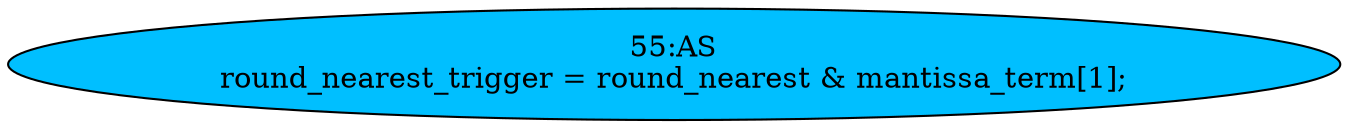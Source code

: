strict digraph "" {
	node [label="\N"];
	"55:AS"	 [ast="<pyverilog.vparser.ast.Assign object at 0x7f0fff3d23d0>",
		def_var="['round_nearest_trigger']",
		fillcolor=deepskyblue,
		label="55:AS
round_nearest_trigger = round_nearest & mantissa_term[1];",
		statements="[]",
		style=filled,
		typ=Assign,
		use_var="['round_nearest', 'mantissa_term']"];
}

